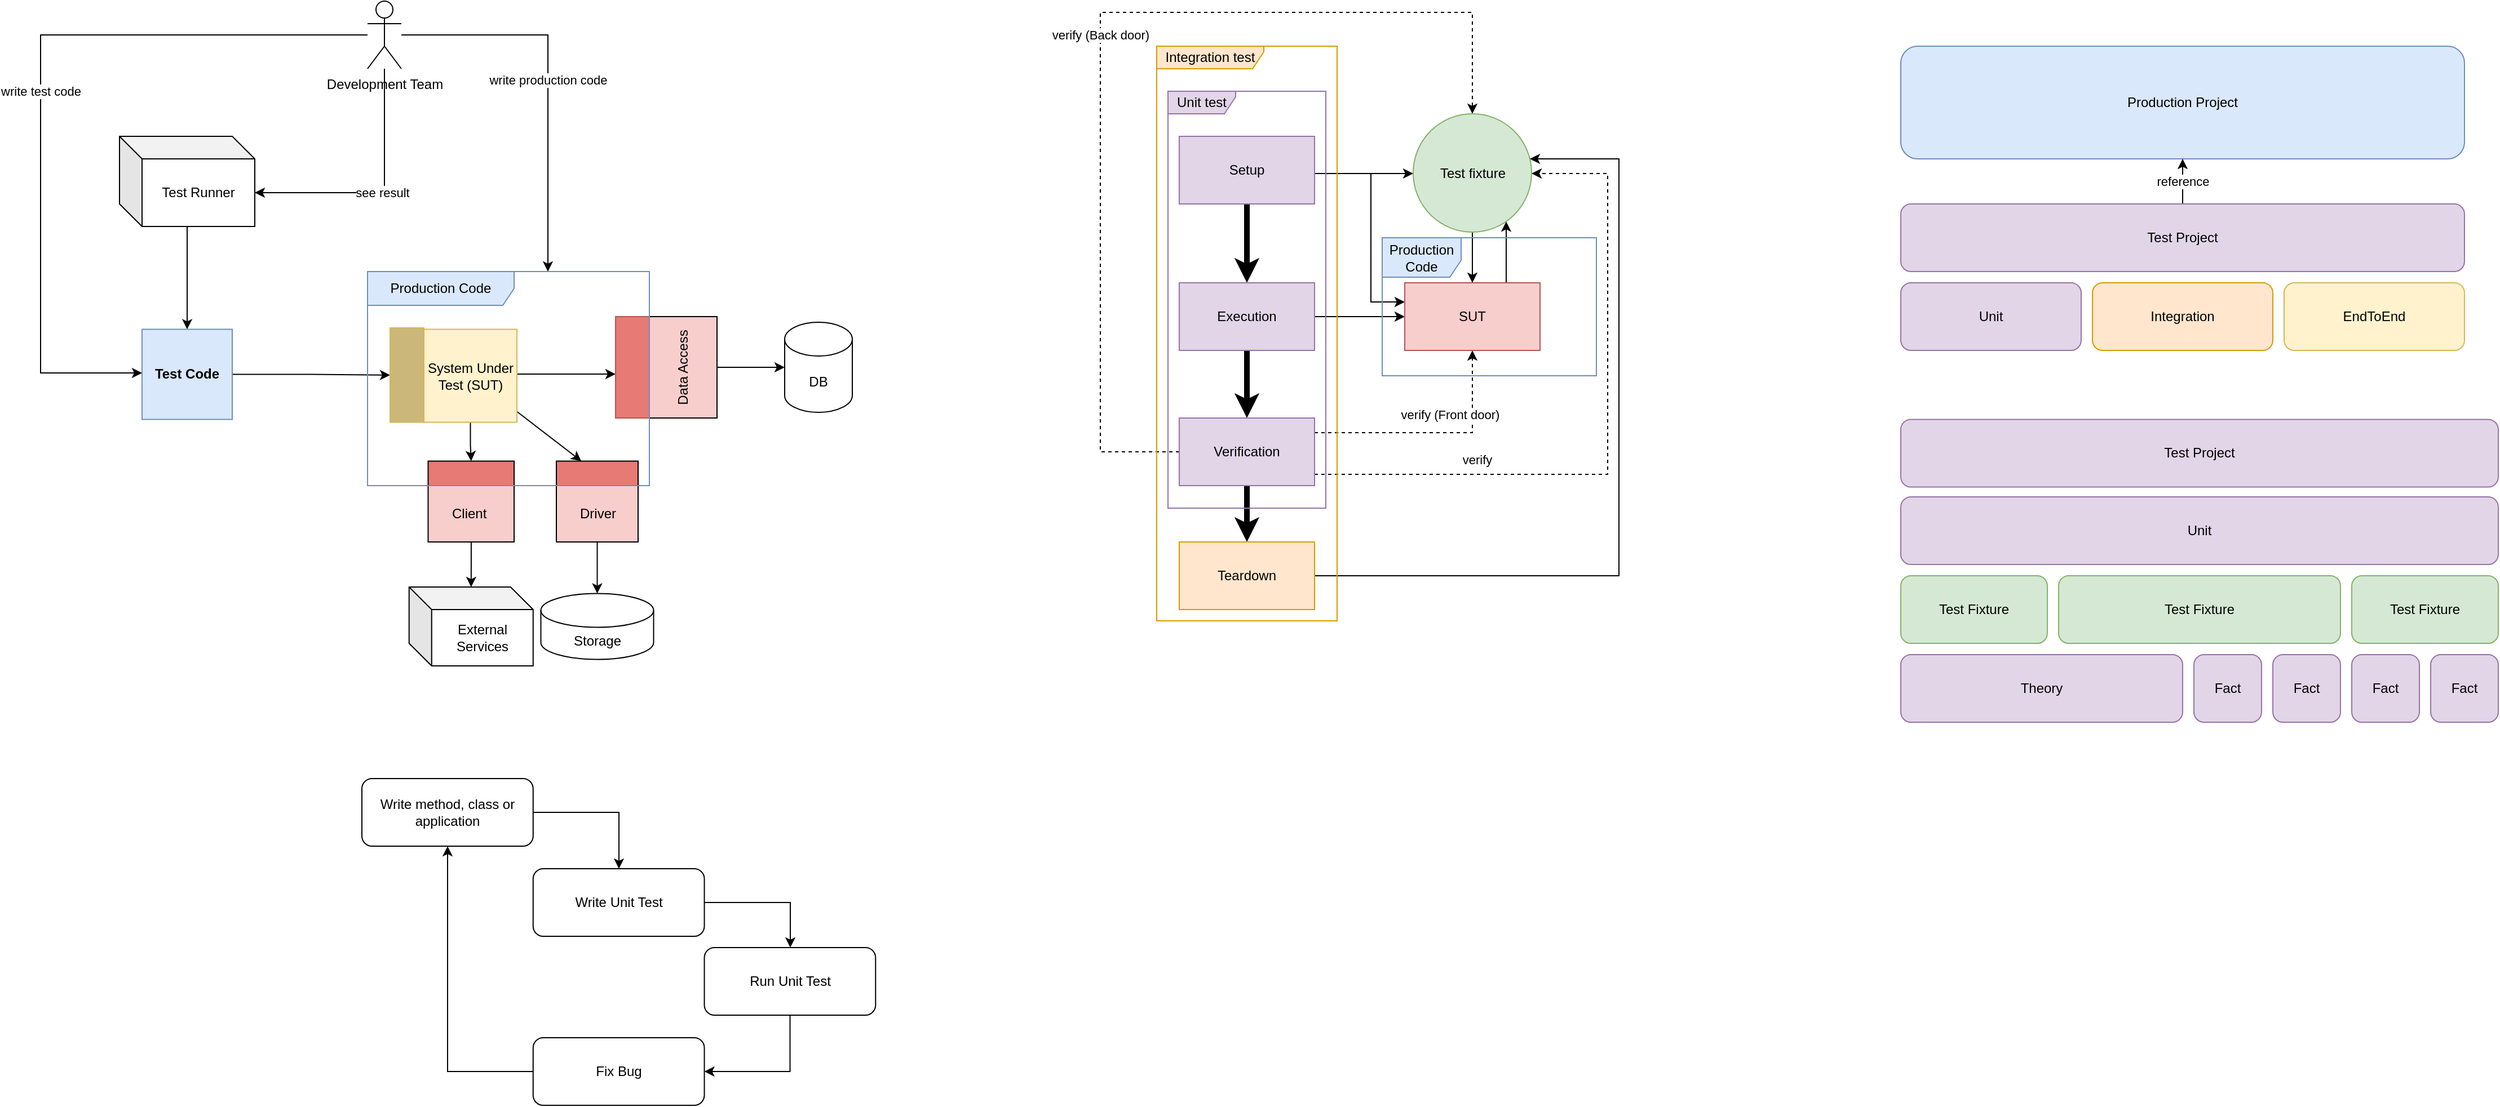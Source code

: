 <mxfile version="21.7.5" type="github">
  <diagram name="หน้า-1" id="V54rJkGDe6UenH7iF8Wh">
    <mxGraphModel dx="1000" dy="516" grid="1" gridSize="10" guides="1" tooltips="1" connect="1" arrows="1" fold="1" page="1" pageScale="1" pageWidth="827" pageHeight="1169" math="0" shadow="0">
      <root>
        <mxCell id="0" />
        <mxCell id="1" parent="0" />
        <mxCell id="IcwU3DTUadqm8QiGpATD-16" style="rounded=0;orthogonalLoop=1;jettySize=auto;html=1;" parent="1" source="IcwU3DTUadqm8QiGpATD-11" target="IcwU3DTUadqm8QiGpATD-13" edge="1">
          <mxGeometry relative="1" as="geometry" />
        </mxCell>
        <mxCell id="IcwU3DTUadqm8QiGpATD-11" value="Test Runner" style="shape=cube;whiteSpace=wrap;html=1;boundedLbl=1;backgroundOutline=1;darkOpacity=0.05;darkOpacity2=0.1;" parent="1" vertex="1">
          <mxGeometry x="210" y="320" width="120" height="80" as="geometry" />
        </mxCell>
        <mxCell id="IcwU3DTUadqm8QiGpATD-17" style="edgeStyle=orthogonalEdgeStyle;rounded=0;orthogonalLoop=1;jettySize=auto;html=1;" parent="1" source="IcwU3DTUadqm8QiGpATD-13" target="IcwU3DTUadqm8QiGpATD-47" edge="1">
          <mxGeometry relative="1" as="geometry">
            <mxPoint x="380" y="480" as="targetPoint" />
          </mxGeometry>
        </mxCell>
        <mxCell id="IcwU3DTUadqm8QiGpATD-13" value="Test Code" style="whiteSpace=wrap;html=1;aspect=fixed;fillColor=#dae8fc;strokeColor=#6c8ebf;fontStyle=1" parent="1" vertex="1">
          <mxGeometry x="230" y="491.25" width="80" height="80" as="geometry" />
        </mxCell>
        <mxCell id="IcwU3DTUadqm8QiGpATD-20" style="edgeStyle=orthogonalEdgeStyle;rounded=0;orthogonalLoop=1;jettySize=auto;html=1;" parent="1" source="IcwU3DTUadqm8QiGpATD-14" target="IcwU3DTUadqm8QiGpATD-43" edge="1">
          <mxGeometry relative="1" as="geometry">
            <mxPoint x="630" y="440" as="targetPoint" />
            <Array as="points">
              <mxPoint x="600" y="531" />
              <mxPoint x="600" y="531" />
            </Array>
          </mxGeometry>
        </mxCell>
        <mxCell id="IcwU3DTUadqm8QiGpATD-22" style="edgeStyle=orthogonalEdgeStyle;rounded=0;orthogonalLoop=1;jettySize=auto;html=1;" parent="1" source="IcwU3DTUadqm8QiGpATD-14" target="IcwU3DTUadqm8QiGpATD-45" edge="1">
          <mxGeometry relative="1" as="geometry">
            <mxPoint x="420" y="590" as="targetPoint" />
          </mxGeometry>
        </mxCell>
        <mxCell id="IcwU3DTUadqm8QiGpATD-33" style="rounded=0;orthogonalLoop=1;jettySize=auto;html=1;" parent="1" source="IcwU3DTUadqm8QiGpATD-14" target="IcwU3DTUadqm8QiGpATD-44" edge="1">
          <mxGeometry relative="1" as="geometry" />
        </mxCell>
        <mxCell id="IcwU3DTUadqm8QiGpATD-14" value="System Under Test (SUT)" style="whiteSpace=wrap;html=1;aspect=fixed;fillColor=#fff2cc;strokeColor=#d6b656;" parent="1" vertex="1">
          <mxGeometry x="480" y="491.25" width="82.5" height="82.5" as="geometry" />
        </mxCell>
        <mxCell id="IcwU3DTUadqm8QiGpATD-24" style="rounded=0;orthogonalLoop=1;jettySize=auto;html=1;" parent="1" source="IcwU3DTUadqm8QiGpATD-53" target="IcwU3DTUadqm8QiGpATD-23" edge="1">
          <mxGeometry relative="1" as="geometry">
            <mxPoint x="720" y="530" as="sourcePoint" />
          </mxGeometry>
        </mxCell>
        <mxCell id="IcwU3DTUadqm8QiGpATD-26" style="edgeStyle=orthogonalEdgeStyle;rounded=0;orthogonalLoop=1;jettySize=auto;html=1;" parent="1" source="IcwU3DTUadqm8QiGpATD-49" target="IcwU3DTUadqm8QiGpATD-25" edge="1">
          <mxGeometry relative="1" as="geometry">
            <mxPoint x="513.8" y="690" as="sourcePoint" />
          </mxGeometry>
        </mxCell>
        <mxCell id="IcwU3DTUadqm8QiGpATD-23" value="DB" style="shape=cylinder3;whiteSpace=wrap;html=1;boundedLbl=1;backgroundOutline=1;size=15;" parent="1" vertex="1">
          <mxGeometry x="800" y="485" width="60" height="80" as="geometry" />
        </mxCell>
        <mxCell id="IcwU3DTUadqm8QiGpATD-25" value="External Services" style="shape=cube;whiteSpace=wrap;html=1;boundedLbl=1;backgroundOutline=1;darkOpacity=0.05;darkOpacity2=0.1;" parent="1" vertex="1">
          <mxGeometry x="466.88" y="720" width="110" height="70" as="geometry" />
        </mxCell>
        <mxCell id="IcwU3DTUadqm8QiGpATD-31" value="Storage" style="shape=cylinder3;whiteSpace=wrap;html=1;boundedLbl=1;backgroundOutline=1;size=15;" parent="1" vertex="1">
          <mxGeometry x="583.75" y="725.75" width="100" height="58.5" as="geometry" />
        </mxCell>
        <mxCell id="IcwU3DTUadqm8QiGpATD-37" value="write production code" style="edgeStyle=orthogonalEdgeStyle;rounded=0;orthogonalLoop=1;jettySize=auto;html=1;" parent="1" source="IcwU3DTUadqm8QiGpATD-36" target="rgRRa4uVCQyOLxnNqHUD-61" edge="1">
          <mxGeometry relative="1" as="geometry">
            <mxPoint x="600" y="370" as="targetPoint" />
            <Array as="points">
              <mxPoint x="590" y="230" />
            </Array>
          </mxGeometry>
        </mxCell>
        <mxCell id="IcwU3DTUadqm8QiGpATD-39" value="write test code" style="edgeStyle=orthogonalEdgeStyle;rounded=0;orthogonalLoop=1;jettySize=auto;html=1;" parent="1" source="IcwU3DTUadqm8QiGpATD-36" target="IcwU3DTUadqm8QiGpATD-13" edge="1">
          <mxGeometry relative="1" as="geometry">
            <Array as="points">
              <mxPoint x="140" y="230" />
              <mxPoint x="140" y="530" />
            </Array>
          </mxGeometry>
        </mxCell>
        <mxCell id="IcwU3DTUadqm8QiGpATD-41" value="see result" style="edgeStyle=orthogonalEdgeStyle;rounded=0;orthogonalLoop=1;jettySize=auto;html=1;" parent="1" source="IcwU3DTUadqm8QiGpATD-36" target="IcwU3DTUadqm8QiGpATD-11" edge="1">
          <mxGeometry relative="1" as="geometry">
            <Array as="points">
              <mxPoint x="445" y="370" />
            </Array>
          </mxGeometry>
        </mxCell>
        <mxCell id="IcwU3DTUadqm8QiGpATD-36" value="Development Team" style="shape=umlActor;verticalLabelPosition=bottom;verticalAlign=top;html=1;outlineConnect=0;" parent="1" vertex="1">
          <mxGeometry x="430" y="200" width="30" height="60" as="geometry" />
        </mxCell>
        <mxCell id="IcwU3DTUadqm8QiGpATD-43" value="" style="verticalLabelPosition=bottom;verticalAlign=top;html=1;shape=mxgraph.basic.rect;fillColor2=none;strokeWidth=1;size=20;indent=5;fillColor=#e77a74;strokeColor=#b85450;" parent="1" vertex="1">
          <mxGeometry x="650" y="480" width="30" height="90" as="geometry" />
        </mxCell>
        <mxCell id="IcwU3DTUadqm8QiGpATD-44" value="" style="verticalLabelPosition=bottom;verticalAlign=top;html=1;shape=mxgraph.basic.rect;fillColor2=none;strokeWidth=1;size=20;indent=5;fillColor=#e77a74;" parent="1" vertex="1">
          <mxGeometry x="597.5" y="608.25" width="72.5" height="21.75" as="geometry" />
        </mxCell>
        <mxCell id="IcwU3DTUadqm8QiGpATD-45" value="" style="verticalLabelPosition=bottom;verticalAlign=top;html=1;shape=mxgraph.basic.rect;fillColor2=none;strokeWidth=1;size=0;indent=5;fillColor=#e77a74;" parent="1" vertex="1">
          <mxGeometry x="483.75" y="608.25" width="76.25" height="21.75" as="geometry" />
        </mxCell>
        <mxCell id="IcwU3DTUadqm8QiGpATD-47" value="" style="verticalLabelPosition=bottom;verticalAlign=top;html=1;shape=mxgraph.basic.rect;fillColor2=none;strokeWidth=1;size=20;indent=5;fillColor=#ccb77b;strokeColor=#d6b656;" parent="1" vertex="1">
          <mxGeometry x="450" y="490" width="30" height="83.75" as="geometry" />
        </mxCell>
        <mxCell id="IcwU3DTUadqm8QiGpATD-49" value="Client&amp;nbsp;" style="rounded=0;whiteSpace=wrap;html=1;fillColor=#f8cecc;" parent="1" vertex="1">
          <mxGeometry x="483.75" y="630" width="76.25" height="50" as="geometry" />
        </mxCell>
        <mxCell id="IcwU3DTUadqm8QiGpATD-52" style="rounded=0;orthogonalLoop=1;jettySize=auto;html=1;" parent="1" source="IcwU3DTUadqm8QiGpATD-50" target="IcwU3DTUadqm8QiGpATD-31" edge="1">
          <mxGeometry relative="1" as="geometry" />
        </mxCell>
        <mxCell id="IcwU3DTUadqm8QiGpATD-50" value="Driver" style="rounded=0;whiteSpace=wrap;html=1;fillColor=#f8cecc;" parent="1" vertex="1">
          <mxGeometry x="597.5" y="630" width="72.5" height="50" as="geometry" />
        </mxCell>
        <mxCell id="IcwU3DTUadqm8QiGpATD-53" value="Data Access" style="rounded=0;whiteSpace=wrap;html=1;fillColor=#f8cecc;verticalAlign=middle;horizontal=0;" parent="1" vertex="1">
          <mxGeometry x="680" y="480" width="60" height="90" as="geometry" />
        </mxCell>
        <mxCell id="rgRRa4uVCQyOLxnNqHUD-7" style="edgeStyle=orthogonalEdgeStyle;rounded=0;orthogonalLoop=1;jettySize=auto;html=1;" edge="1" parent="1" source="rgRRa4uVCQyOLxnNqHUD-1" target="rgRRa4uVCQyOLxnNqHUD-6">
          <mxGeometry relative="1" as="geometry">
            <mxPoint x="1280" y="352.5" as="sourcePoint" />
            <Array as="points">
              <mxPoint x="1290" y="353" />
              <mxPoint x="1290" y="353" />
            </Array>
          </mxGeometry>
        </mxCell>
        <mxCell id="rgRRa4uVCQyOLxnNqHUD-19" value="" style="edgeStyle=orthogonalEdgeStyle;rounded=0;orthogonalLoop=1;jettySize=auto;html=1;strokeWidth=5;" edge="1" parent="1" source="rgRRa4uVCQyOLxnNqHUD-1" target="rgRRa4uVCQyOLxnNqHUD-2">
          <mxGeometry relative="1" as="geometry" />
        </mxCell>
        <mxCell id="rgRRa4uVCQyOLxnNqHUD-41" style="edgeStyle=orthogonalEdgeStyle;rounded=0;orthogonalLoop=1;jettySize=auto;html=1;" edge="1" parent="1" source="rgRRa4uVCQyOLxnNqHUD-1" target="rgRRa4uVCQyOLxnNqHUD-5">
          <mxGeometry relative="1" as="geometry">
            <mxPoint x="1280" y="352.5" as="sourcePoint" />
            <Array as="points">
              <mxPoint x="1320" y="353" />
              <mxPoint x="1320" y="467" />
            </Array>
          </mxGeometry>
        </mxCell>
        <mxCell id="rgRRa4uVCQyOLxnNqHUD-1" value="Setup" style="rounded=0;whiteSpace=wrap;html=1;fillColor=#e1d5e7;strokeColor=#9673a6;" vertex="1" parent="1">
          <mxGeometry x="1150" y="320" width="120" height="60" as="geometry" />
        </mxCell>
        <mxCell id="rgRRa4uVCQyOLxnNqHUD-8" style="edgeStyle=orthogonalEdgeStyle;rounded=0;orthogonalLoop=1;jettySize=auto;html=1;" edge="1" parent="1" source="rgRRa4uVCQyOLxnNqHUD-2" target="rgRRa4uVCQyOLxnNqHUD-5">
          <mxGeometry relative="1" as="geometry">
            <mxPoint x="1280" y="482.5" as="sourcePoint" />
            <Array as="points">
              <mxPoint x="1330" y="480" />
              <mxPoint x="1330" y="480" />
            </Array>
          </mxGeometry>
        </mxCell>
        <mxCell id="rgRRa4uVCQyOLxnNqHUD-20" value="" style="edgeStyle=orthogonalEdgeStyle;rounded=0;orthogonalLoop=1;jettySize=auto;html=1;strokeWidth=5;" edge="1" parent="1" source="rgRRa4uVCQyOLxnNqHUD-2" target="rgRRa4uVCQyOLxnNqHUD-4">
          <mxGeometry relative="1" as="geometry" />
        </mxCell>
        <mxCell id="rgRRa4uVCQyOLxnNqHUD-2" value="Execution" style="rounded=0;whiteSpace=wrap;html=1;fillColor=#e1d5e7;strokeColor=#9673a6;" vertex="1" parent="1">
          <mxGeometry x="1150" y="450" width="120" height="60" as="geometry" />
        </mxCell>
        <mxCell id="rgRRa4uVCQyOLxnNqHUD-21" value="" style="edgeStyle=orthogonalEdgeStyle;rounded=0;orthogonalLoop=1;jettySize=auto;html=1;strokeWidth=5;" edge="1" parent="1" source="rgRRa4uVCQyOLxnNqHUD-4" target="rgRRa4uVCQyOLxnNqHUD-17">
          <mxGeometry relative="1" as="geometry" />
        </mxCell>
        <mxCell id="rgRRa4uVCQyOLxnNqHUD-32" value="verify" style="edgeStyle=orthogonalEdgeStyle;rounded=0;orthogonalLoop=1;jettySize=auto;html=1;dashed=1;" edge="1" parent="1" source="rgRRa4uVCQyOLxnNqHUD-4" target="rgRRa4uVCQyOLxnNqHUD-6">
          <mxGeometry x="-0.515" y="13" relative="1" as="geometry">
            <mxPoint x="1280" y="602.5" as="sourcePoint" />
            <mxPoint x="1360.003" y="603" as="targetPoint" />
            <Array as="points">
              <mxPoint x="1530" y="620" />
              <mxPoint x="1530" y="353" />
            </Array>
            <mxPoint as="offset" />
          </mxGeometry>
        </mxCell>
        <mxCell id="rgRRa4uVCQyOLxnNqHUD-33" value="verify (Back door)" style="edgeStyle=orthogonalEdgeStyle;rounded=0;orthogonalLoop=1;jettySize=auto;html=1;dashed=1;" edge="1" parent="1" source="rgRRa4uVCQyOLxnNqHUD-4" target="rgRRa4uVCQyOLxnNqHUD-6">
          <mxGeometry relative="1" as="geometry">
            <Array as="points">
              <mxPoint x="1080" y="600" />
              <mxPoint x="1080" y="210" />
              <mxPoint x="1410" y="210" />
            </Array>
          </mxGeometry>
        </mxCell>
        <mxCell id="rgRRa4uVCQyOLxnNqHUD-36" value="verify (Front door)" style="edgeStyle=orthogonalEdgeStyle;rounded=0;orthogonalLoop=1;jettySize=auto;html=1;dashed=1;" edge="1" parent="1" source="rgRRa4uVCQyOLxnNqHUD-4" target="rgRRa4uVCQyOLxnNqHUD-5">
          <mxGeometry x="0.467" y="20" relative="1" as="geometry">
            <mxPoint x="1280" y="582.5" as="sourcePoint" />
            <Array as="points">
              <mxPoint x="1410" y="583" />
            </Array>
            <mxPoint as="offset" />
          </mxGeometry>
        </mxCell>
        <mxCell id="rgRRa4uVCQyOLxnNqHUD-4" value="Verification" style="rounded=0;whiteSpace=wrap;html=1;fillColor=#e1d5e7;strokeColor=#9673a6;" vertex="1" parent="1">
          <mxGeometry x="1150" y="570" width="120" height="60" as="geometry" />
        </mxCell>
        <mxCell id="rgRRa4uVCQyOLxnNqHUD-42" style="edgeStyle=orthogonalEdgeStyle;rounded=0;orthogonalLoop=1;jettySize=auto;html=1;exitX=0.75;exitY=0;exitDx=0;exitDy=0;" edge="1" parent="1" source="rgRRa4uVCQyOLxnNqHUD-5" target="rgRRa4uVCQyOLxnNqHUD-6">
          <mxGeometry relative="1" as="geometry">
            <Array as="points">
              <mxPoint x="1440" y="420" />
              <mxPoint x="1440" y="420" />
            </Array>
          </mxGeometry>
        </mxCell>
        <mxCell id="rgRRa4uVCQyOLxnNqHUD-5" value="SUT" style="rounded=0;whiteSpace=wrap;html=1;fillColor=#f8cecc;strokeColor=#b85450;" vertex="1" parent="1">
          <mxGeometry x="1350" y="450" width="120" height="60" as="geometry" />
        </mxCell>
        <mxCell id="rgRRa4uVCQyOLxnNqHUD-9" style="edgeStyle=orthogonalEdgeStyle;rounded=0;orthogonalLoop=1;jettySize=auto;html=1;" edge="1" parent="1" source="rgRRa4uVCQyOLxnNqHUD-6" target="rgRRa4uVCQyOLxnNqHUD-5">
          <mxGeometry relative="1" as="geometry" />
        </mxCell>
        <mxCell id="rgRRa4uVCQyOLxnNqHUD-6" value="Test fixture" style="ellipse;whiteSpace=wrap;html=1;aspect=fixed;fillColor=#d5e8d4;strokeColor=#82b366;" vertex="1" parent="1">
          <mxGeometry x="1357.5" y="300" width="105" height="105" as="geometry" />
        </mxCell>
        <mxCell id="rgRRa4uVCQyOLxnNqHUD-18" style="edgeStyle=orthogonalEdgeStyle;rounded=0;orthogonalLoop=1;jettySize=auto;html=1;" edge="1" parent="1" source="rgRRa4uVCQyOLxnNqHUD-17" target="rgRRa4uVCQyOLxnNqHUD-6">
          <mxGeometry relative="1" as="geometry">
            <mxPoint x="1280" y="712.5" as="sourcePoint" />
            <Array as="points">
              <mxPoint x="1540" y="710" />
              <mxPoint x="1540" y="340" />
            </Array>
          </mxGeometry>
        </mxCell>
        <mxCell id="rgRRa4uVCQyOLxnNqHUD-17" value="Teardown" style="rounded=0;whiteSpace=wrap;html=1;fillColor=#ffe6cc;strokeColor=#d79b00;" vertex="1" parent="1">
          <mxGeometry x="1150" y="680" width="120" height="60" as="geometry" />
        </mxCell>
        <mxCell id="rgRRa4uVCQyOLxnNqHUD-25" value="Integration test" style="shape=umlFrame;whiteSpace=wrap;html=1;pointerEvents=0;width=95;height=20;fillColor=#ffe6cc;strokeColor=#d79b00;" vertex="1" parent="1">
          <mxGeometry x="1130" y="240" width="160" height="510" as="geometry" />
        </mxCell>
        <mxCell id="rgRRa4uVCQyOLxnNqHUD-26" value="Unit test" style="shape=umlFrame;whiteSpace=wrap;html=1;pointerEvents=0;width=60;height=20;fillColor=#e1d5e7;strokeColor=#9673a6;" vertex="1" parent="1">
          <mxGeometry x="1140" y="280" width="140" height="370" as="geometry" />
        </mxCell>
        <mxCell id="rgRRa4uVCQyOLxnNqHUD-31" value="Production Code" style="shape=umlFrame;whiteSpace=wrap;html=1;pointerEvents=0;width=70;height=35;fillColor=#dae8fc;strokeColor=#6c8ebf;" vertex="1" parent="1">
          <mxGeometry x="1330" y="410" width="190" height="122.5" as="geometry" />
        </mxCell>
        <mxCell id="rgRRa4uVCQyOLxnNqHUD-43" value="Production Project" style="rounded=1;whiteSpace=wrap;html=1;fillColor=#dae8fc;strokeColor=#6c8ebf;" vertex="1" parent="1">
          <mxGeometry x="1790" y="240" width="500" height="100" as="geometry" />
        </mxCell>
        <mxCell id="rgRRa4uVCQyOLxnNqHUD-60" value="reference" style="edgeStyle=orthogonalEdgeStyle;rounded=0;orthogonalLoop=1;jettySize=auto;html=1;" edge="1" parent="1" source="rgRRa4uVCQyOLxnNqHUD-44" target="rgRRa4uVCQyOLxnNqHUD-43">
          <mxGeometry relative="1" as="geometry" />
        </mxCell>
        <mxCell id="rgRRa4uVCQyOLxnNqHUD-44" value="Test Project" style="rounded=1;whiteSpace=wrap;html=1;fillColor=#e1d5e7;strokeColor=#9673a6;" vertex="1" parent="1">
          <mxGeometry x="1790" y="380" width="500" height="60" as="geometry" />
        </mxCell>
        <mxCell id="rgRRa4uVCQyOLxnNqHUD-45" value="Unit" style="rounded=1;whiteSpace=wrap;html=1;fillColor=#e1d5e7;strokeColor=#9673a6;" vertex="1" parent="1">
          <mxGeometry x="1790" y="640" width="530" height="60" as="geometry" />
        </mxCell>
        <mxCell id="rgRRa4uVCQyOLxnNqHUD-46" value="Integration" style="rounded=1;whiteSpace=wrap;html=1;fillColor=#ffe6cc;strokeColor=#d79b00;" vertex="1" parent="1">
          <mxGeometry x="1960" y="450" width="160" height="60" as="geometry" />
        </mxCell>
        <mxCell id="rgRRa4uVCQyOLxnNqHUD-47" value="EndToEnd" style="rounded=1;whiteSpace=wrap;html=1;fillColor=#fff2cc;strokeColor=#d6b656;" vertex="1" parent="1">
          <mxGeometry x="2130" y="450" width="160" height="60" as="geometry" />
        </mxCell>
        <mxCell id="rgRRa4uVCQyOLxnNqHUD-50" value="Test Project" style="rounded=1;whiteSpace=wrap;html=1;fillColor=#e1d5e7;strokeColor=#9673a6;" vertex="1" parent="1">
          <mxGeometry x="1790" y="571.25" width="530" height="60" as="geometry" />
        </mxCell>
        <mxCell id="rgRRa4uVCQyOLxnNqHUD-51" value="Test Fixture" style="rounded=1;whiteSpace=wrap;html=1;fillColor=#d5e8d4;strokeColor=#82b366;" vertex="1" parent="1">
          <mxGeometry x="1790" y="710" width="130" height="60" as="geometry" />
        </mxCell>
        <mxCell id="rgRRa4uVCQyOLxnNqHUD-52" value="Test Fixture" style="rounded=1;whiteSpace=wrap;html=1;fillColor=#d5e8d4;strokeColor=#82b366;" vertex="1" parent="1">
          <mxGeometry x="2190" y="710" width="130" height="60" as="geometry" />
        </mxCell>
        <mxCell id="rgRRa4uVCQyOLxnNqHUD-53" value="Theory" style="rounded=1;whiteSpace=wrap;html=1;fillColor=#e1d5e7;strokeColor=#9673a6;" vertex="1" parent="1">
          <mxGeometry x="1790" y="780" width="250" height="60" as="geometry" />
        </mxCell>
        <mxCell id="rgRRa4uVCQyOLxnNqHUD-54" value="Fact" style="rounded=1;whiteSpace=wrap;html=1;fillColor=#e1d5e7;strokeColor=#9673a6;" vertex="1" parent="1">
          <mxGeometry x="2050" y="780" width="60" height="60" as="geometry" />
        </mxCell>
        <mxCell id="rgRRa4uVCQyOLxnNqHUD-55" value="Fact" style="rounded=1;whiteSpace=wrap;html=1;fillColor=#e1d5e7;strokeColor=#9673a6;" vertex="1" parent="1">
          <mxGeometry x="2120" y="780" width="60" height="60" as="geometry" />
        </mxCell>
        <mxCell id="rgRRa4uVCQyOLxnNqHUD-56" value="Fact" style="rounded=1;whiteSpace=wrap;html=1;fillColor=#e1d5e7;strokeColor=#9673a6;" vertex="1" parent="1">
          <mxGeometry x="2190" y="780" width="60" height="60" as="geometry" />
        </mxCell>
        <mxCell id="rgRRa4uVCQyOLxnNqHUD-57" value="Fact" style="rounded=1;whiteSpace=wrap;html=1;fillColor=#e1d5e7;strokeColor=#9673a6;" vertex="1" parent="1">
          <mxGeometry x="2260" y="780" width="60" height="60" as="geometry" />
        </mxCell>
        <mxCell id="rgRRa4uVCQyOLxnNqHUD-58" value="Unit" style="rounded=1;whiteSpace=wrap;html=1;fillColor=#e1d5e7;strokeColor=#9673a6;" vertex="1" parent="1">
          <mxGeometry x="1790" y="450" width="160" height="60" as="geometry" />
        </mxCell>
        <mxCell id="rgRRa4uVCQyOLxnNqHUD-59" value="Test Fixture" style="rounded=1;whiteSpace=wrap;html=1;fillColor=#d5e8d4;strokeColor=#82b366;" vertex="1" parent="1">
          <mxGeometry x="1930" y="710" width="250" height="60" as="geometry" />
        </mxCell>
        <mxCell id="rgRRa4uVCQyOLxnNqHUD-61" value="Production Code" style="shape=umlFrame;whiteSpace=wrap;html=1;pointerEvents=0;width=130;height=30;fillColor=#dae8fc;strokeColor=#6c8ebf;" vertex="1" parent="1">
          <mxGeometry x="430" y="440" width="250" height="190" as="geometry" />
        </mxCell>
        <mxCell id="rgRRa4uVCQyOLxnNqHUD-66" style="edgeStyle=orthogonalEdgeStyle;rounded=0;orthogonalLoop=1;jettySize=auto;html=1;" edge="1" parent="1" source="rgRRa4uVCQyOLxnNqHUD-62" target="rgRRa4uVCQyOLxnNqHUD-63">
          <mxGeometry relative="1" as="geometry">
            <Array as="points">
              <mxPoint x="653" y="920" />
            </Array>
          </mxGeometry>
        </mxCell>
        <mxCell id="rgRRa4uVCQyOLxnNqHUD-62" value="Write method, class or application" style="rounded=1;whiteSpace=wrap;html=1;" vertex="1" parent="1">
          <mxGeometry x="425" y="890" width="151.88" height="60" as="geometry" />
        </mxCell>
        <mxCell id="rgRRa4uVCQyOLxnNqHUD-67" style="edgeStyle=orthogonalEdgeStyle;rounded=0;orthogonalLoop=1;jettySize=auto;html=1;" edge="1" parent="1" source="rgRRa4uVCQyOLxnNqHUD-63" target="rgRRa4uVCQyOLxnNqHUD-64">
          <mxGeometry relative="1" as="geometry">
            <Array as="points">
              <mxPoint x="805" y="1000" />
            </Array>
          </mxGeometry>
        </mxCell>
        <mxCell id="rgRRa4uVCQyOLxnNqHUD-63" value="Write Unit Test" style="rounded=1;whiteSpace=wrap;html=1;" vertex="1" parent="1">
          <mxGeometry x="576.88" y="970" width="151.88" height="60" as="geometry" />
        </mxCell>
        <mxCell id="rgRRa4uVCQyOLxnNqHUD-68" style="edgeStyle=orthogonalEdgeStyle;rounded=0;orthogonalLoop=1;jettySize=auto;html=1;" edge="1" parent="1" source="rgRRa4uVCQyOLxnNqHUD-64" target="rgRRa4uVCQyOLxnNqHUD-65">
          <mxGeometry relative="1" as="geometry">
            <Array as="points">
              <mxPoint x="805" y="1150" />
            </Array>
          </mxGeometry>
        </mxCell>
        <mxCell id="rgRRa4uVCQyOLxnNqHUD-64" value="Run Unit Test" style="rounded=1;whiteSpace=wrap;html=1;" vertex="1" parent="1">
          <mxGeometry x="728.76" y="1040" width="151.88" height="60" as="geometry" />
        </mxCell>
        <mxCell id="rgRRa4uVCQyOLxnNqHUD-69" style="edgeStyle=orthogonalEdgeStyle;rounded=0;orthogonalLoop=1;jettySize=auto;html=1;" edge="1" parent="1" source="rgRRa4uVCQyOLxnNqHUD-65" target="rgRRa4uVCQyOLxnNqHUD-62">
          <mxGeometry relative="1" as="geometry">
            <Array as="points">
              <mxPoint x="501" y="1150" />
            </Array>
          </mxGeometry>
        </mxCell>
        <mxCell id="rgRRa4uVCQyOLxnNqHUD-65" value="Fix Bug" style="rounded=1;whiteSpace=wrap;html=1;" vertex="1" parent="1">
          <mxGeometry x="576.88" y="1120" width="151.88" height="60" as="geometry" />
        </mxCell>
      </root>
    </mxGraphModel>
  </diagram>
</mxfile>
